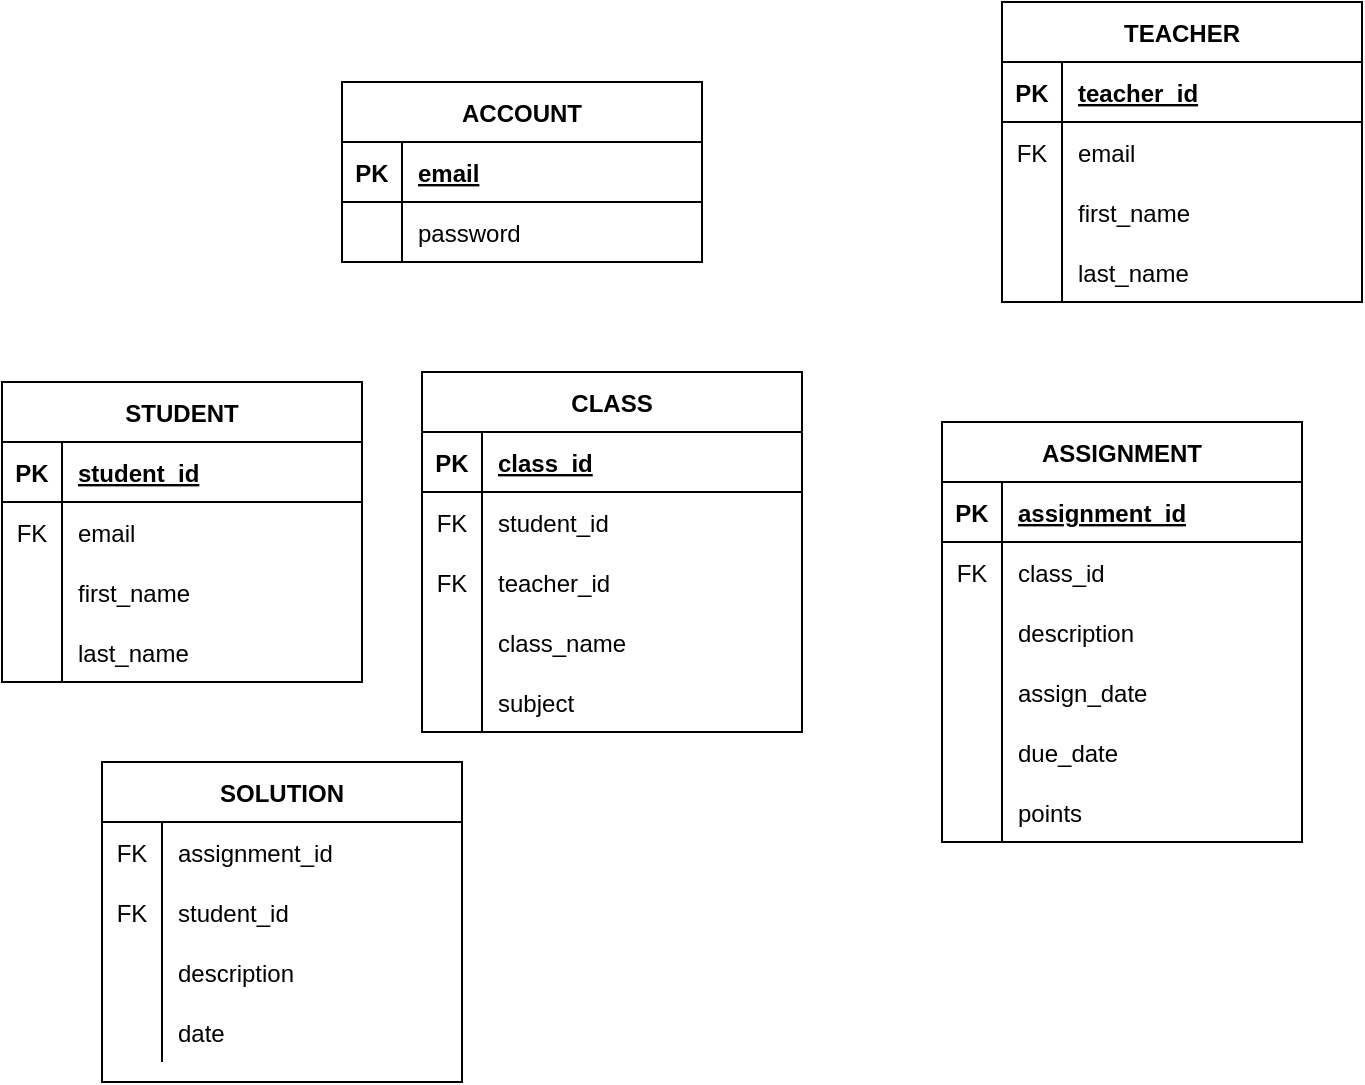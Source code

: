 <mxfile version="14.4.8" type="github">
  <diagram id="h7Mgq1nKrwHUnDW8aEuO" name="Page-2">
    <mxGraphModel dx="1027" dy="524" grid="1" gridSize="10" guides="1" tooltips="1" connect="1" arrows="1" fold="1" page="0" pageScale="1" pageWidth="2000" pageHeight="2000" math="0" shadow="0">
      <root>
        <mxCell id="0fsdl_Q3ISZtDiWajSwE-0" />
        <mxCell id="0fsdl_Q3ISZtDiWajSwE-1" parent="0fsdl_Q3ISZtDiWajSwE-0" />
        <mxCell id="12OBXyWHpZKOOHqGJhEJ-0" value="ACCOUNT" style="shape=table;startSize=30;container=1;collapsible=1;childLayout=tableLayout;fixedRows=1;rowLines=0;fontStyle=1;align=center;resizeLast=1;" parent="0fsdl_Q3ISZtDiWajSwE-1" vertex="1">
          <mxGeometry x="330" y="120" width="180" height="90" as="geometry" />
        </mxCell>
        <mxCell id="12OBXyWHpZKOOHqGJhEJ-1" value="" style="shape=partialRectangle;collapsible=0;dropTarget=0;pointerEvents=0;fillColor=none;top=0;left=0;bottom=1;right=0;points=[[0,0.5],[1,0.5]];portConstraint=eastwest;" parent="12OBXyWHpZKOOHqGJhEJ-0" vertex="1">
          <mxGeometry y="30" width="180" height="30" as="geometry" />
        </mxCell>
        <mxCell id="12OBXyWHpZKOOHqGJhEJ-2" value="PK" style="shape=partialRectangle;connectable=0;fillColor=none;top=0;left=0;bottom=0;right=0;fontStyle=1;overflow=hidden;" parent="12OBXyWHpZKOOHqGJhEJ-1" vertex="1">
          <mxGeometry width="30" height="30" as="geometry" />
        </mxCell>
        <mxCell id="12OBXyWHpZKOOHqGJhEJ-3" value="email" style="shape=partialRectangle;connectable=0;fillColor=none;top=0;left=0;bottom=0;right=0;align=left;spacingLeft=6;fontStyle=5;overflow=hidden;" parent="12OBXyWHpZKOOHqGJhEJ-1" vertex="1">
          <mxGeometry x="30" width="150" height="30" as="geometry" />
        </mxCell>
        <mxCell id="12OBXyWHpZKOOHqGJhEJ-10" value="" style="shape=partialRectangle;collapsible=0;dropTarget=0;pointerEvents=0;fillColor=none;top=0;left=0;bottom=0;right=0;points=[[0,0.5],[1,0.5]];portConstraint=eastwest;" parent="12OBXyWHpZKOOHqGJhEJ-0" vertex="1">
          <mxGeometry y="60" width="180" height="30" as="geometry" />
        </mxCell>
        <mxCell id="12OBXyWHpZKOOHqGJhEJ-11" value="" style="shape=partialRectangle;connectable=0;fillColor=none;top=0;left=0;bottom=0;right=0;editable=1;overflow=hidden;" parent="12OBXyWHpZKOOHqGJhEJ-10" vertex="1">
          <mxGeometry width="30" height="30" as="geometry" />
        </mxCell>
        <mxCell id="12OBXyWHpZKOOHqGJhEJ-12" value="password" style="shape=partialRectangle;connectable=0;fillColor=none;top=0;left=0;bottom=0;right=0;align=left;spacingLeft=6;overflow=hidden;" parent="12OBXyWHpZKOOHqGJhEJ-10" vertex="1">
          <mxGeometry x="30" width="150" height="30" as="geometry" />
        </mxCell>
        <mxCell id="12OBXyWHpZKOOHqGJhEJ-13" value="STUDENT" style="shape=table;startSize=30;container=1;collapsible=1;childLayout=tableLayout;fixedRows=1;rowLines=0;fontStyle=1;align=center;resizeLast=1;" parent="0fsdl_Q3ISZtDiWajSwE-1" vertex="1">
          <mxGeometry x="160" y="270" width="180" height="150" as="geometry" />
        </mxCell>
        <mxCell id="12OBXyWHpZKOOHqGJhEJ-14" value="" style="shape=partialRectangle;collapsible=0;dropTarget=0;pointerEvents=0;fillColor=none;top=0;left=0;bottom=1;right=0;points=[[0,0.5],[1,0.5]];portConstraint=eastwest;" parent="12OBXyWHpZKOOHqGJhEJ-13" vertex="1">
          <mxGeometry y="30" width="180" height="30" as="geometry" />
        </mxCell>
        <mxCell id="12OBXyWHpZKOOHqGJhEJ-15" value="PK" style="shape=partialRectangle;connectable=0;fillColor=none;top=0;left=0;bottom=0;right=0;fontStyle=1;overflow=hidden;" parent="12OBXyWHpZKOOHqGJhEJ-14" vertex="1">
          <mxGeometry width="30" height="30" as="geometry" />
        </mxCell>
        <mxCell id="12OBXyWHpZKOOHqGJhEJ-16" value="student_id" style="shape=partialRectangle;connectable=0;fillColor=none;top=0;left=0;bottom=0;right=0;align=left;spacingLeft=6;fontStyle=5;overflow=hidden;" parent="12OBXyWHpZKOOHqGJhEJ-14" vertex="1">
          <mxGeometry x="30" width="150" height="30" as="geometry" />
        </mxCell>
        <mxCell id="12OBXyWHpZKOOHqGJhEJ-17" value="" style="shape=partialRectangle;collapsible=0;dropTarget=0;pointerEvents=0;fillColor=none;top=0;left=0;bottom=0;right=0;points=[[0,0.5],[1,0.5]];portConstraint=eastwest;" parent="12OBXyWHpZKOOHqGJhEJ-13" vertex="1">
          <mxGeometry y="60" width="180" height="30" as="geometry" />
        </mxCell>
        <mxCell id="12OBXyWHpZKOOHqGJhEJ-18" value="FK" style="shape=partialRectangle;connectable=0;fillColor=none;top=0;left=0;bottom=0;right=0;editable=1;overflow=hidden;" parent="12OBXyWHpZKOOHqGJhEJ-17" vertex="1">
          <mxGeometry width="30" height="30" as="geometry" />
        </mxCell>
        <mxCell id="12OBXyWHpZKOOHqGJhEJ-19" value="email" style="shape=partialRectangle;connectable=0;fillColor=none;top=0;left=0;bottom=0;right=0;align=left;spacingLeft=6;overflow=hidden;" parent="12OBXyWHpZKOOHqGJhEJ-17" vertex="1">
          <mxGeometry x="30" width="150" height="30" as="geometry" />
        </mxCell>
        <mxCell id="12OBXyWHpZKOOHqGJhEJ-20" value="" style="shape=partialRectangle;collapsible=0;dropTarget=0;pointerEvents=0;fillColor=none;top=0;left=0;bottom=0;right=0;points=[[0,0.5],[1,0.5]];portConstraint=eastwest;" parent="12OBXyWHpZKOOHqGJhEJ-13" vertex="1">
          <mxGeometry y="90" width="180" height="30" as="geometry" />
        </mxCell>
        <mxCell id="12OBXyWHpZKOOHqGJhEJ-21" value="" style="shape=partialRectangle;connectable=0;fillColor=none;top=0;left=0;bottom=0;right=0;editable=1;overflow=hidden;" parent="12OBXyWHpZKOOHqGJhEJ-20" vertex="1">
          <mxGeometry width="30" height="30" as="geometry" />
        </mxCell>
        <mxCell id="12OBXyWHpZKOOHqGJhEJ-22" value="first_name" style="shape=partialRectangle;connectable=0;fillColor=none;top=0;left=0;bottom=0;right=0;align=left;spacingLeft=6;overflow=hidden;" parent="12OBXyWHpZKOOHqGJhEJ-20" vertex="1">
          <mxGeometry x="30" width="150" height="30" as="geometry" />
        </mxCell>
        <mxCell id="12OBXyWHpZKOOHqGJhEJ-23" value="" style="shape=partialRectangle;collapsible=0;dropTarget=0;pointerEvents=0;fillColor=none;top=0;left=0;bottom=0;right=0;points=[[0,0.5],[1,0.5]];portConstraint=eastwest;" parent="12OBXyWHpZKOOHqGJhEJ-13" vertex="1">
          <mxGeometry y="120" width="180" height="30" as="geometry" />
        </mxCell>
        <mxCell id="12OBXyWHpZKOOHqGJhEJ-24" value="" style="shape=partialRectangle;connectable=0;fillColor=none;top=0;left=0;bottom=0;right=0;editable=1;overflow=hidden;" parent="12OBXyWHpZKOOHqGJhEJ-23" vertex="1">
          <mxGeometry width="30" height="30" as="geometry" />
        </mxCell>
        <mxCell id="12OBXyWHpZKOOHqGJhEJ-25" value="last_name" style="shape=partialRectangle;connectable=0;fillColor=none;top=0;left=0;bottom=0;right=0;align=left;spacingLeft=6;overflow=hidden;" parent="12OBXyWHpZKOOHqGJhEJ-23" vertex="1">
          <mxGeometry x="30" width="150" height="30" as="geometry" />
        </mxCell>
        <mxCell id="12OBXyWHpZKOOHqGJhEJ-26" value="TEACHER" style="shape=table;startSize=30;container=1;collapsible=1;childLayout=tableLayout;fixedRows=1;rowLines=0;fontStyle=1;align=center;resizeLast=1;" parent="0fsdl_Q3ISZtDiWajSwE-1" vertex="1">
          <mxGeometry x="660" y="80" width="180" height="150" as="geometry" />
        </mxCell>
        <mxCell id="12OBXyWHpZKOOHqGJhEJ-27" value="" style="shape=partialRectangle;collapsible=0;dropTarget=0;pointerEvents=0;fillColor=none;top=0;left=0;bottom=1;right=0;points=[[0,0.5],[1,0.5]];portConstraint=eastwest;" parent="12OBXyWHpZKOOHqGJhEJ-26" vertex="1">
          <mxGeometry y="30" width="180" height="30" as="geometry" />
        </mxCell>
        <mxCell id="12OBXyWHpZKOOHqGJhEJ-28" value="PK" style="shape=partialRectangle;connectable=0;fillColor=none;top=0;left=0;bottom=0;right=0;fontStyle=1;overflow=hidden;" parent="12OBXyWHpZKOOHqGJhEJ-27" vertex="1">
          <mxGeometry width="30" height="30" as="geometry" />
        </mxCell>
        <mxCell id="12OBXyWHpZKOOHqGJhEJ-29" value="teacher_id" style="shape=partialRectangle;connectable=0;fillColor=none;top=0;left=0;bottom=0;right=0;align=left;spacingLeft=6;fontStyle=5;overflow=hidden;" parent="12OBXyWHpZKOOHqGJhEJ-27" vertex="1">
          <mxGeometry x="30" width="150" height="30" as="geometry" />
        </mxCell>
        <mxCell id="12OBXyWHpZKOOHqGJhEJ-30" value="" style="shape=partialRectangle;collapsible=0;dropTarget=0;pointerEvents=0;fillColor=none;top=0;left=0;bottom=0;right=0;points=[[0,0.5],[1,0.5]];portConstraint=eastwest;" parent="12OBXyWHpZKOOHqGJhEJ-26" vertex="1">
          <mxGeometry y="60" width="180" height="30" as="geometry" />
        </mxCell>
        <mxCell id="12OBXyWHpZKOOHqGJhEJ-31" value="FK" style="shape=partialRectangle;connectable=0;fillColor=none;top=0;left=0;bottom=0;right=0;editable=1;overflow=hidden;" parent="12OBXyWHpZKOOHqGJhEJ-30" vertex="1">
          <mxGeometry width="30" height="30" as="geometry" />
        </mxCell>
        <mxCell id="12OBXyWHpZKOOHqGJhEJ-32" value="email" style="shape=partialRectangle;connectable=0;fillColor=none;top=0;left=0;bottom=0;right=0;align=left;spacingLeft=6;overflow=hidden;" parent="12OBXyWHpZKOOHqGJhEJ-30" vertex="1">
          <mxGeometry x="30" width="150" height="30" as="geometry" />
        </mxCell>
        <mxCell id="12OBXyWHpZKOOHqGJhEJ-33" value="" style="shape=partialRectangle;collapsible=0;dropTarget=0;pointerEvents=0;fillColor=none;top=0;left=0;bottom=0;right=0;points=[[0,0.5],[1,0.5]];portConstraint=eastwest;" parent="12OBXyWHpZKOOHqGJhEJ-26" vertex="1">
          <mxGeometry y="90" width="180" height="30" as="geometry" />
        </mxCell>
        <mxCell id="12OBXyWHpZKOOHqGJhEJ-34" value="" style="shape=partialRectangle;connectable=0;fillColor=none;top=0;left=0;bottom=0;right=0;editable=1;overflow=hidden;" parent="12OBXyWHpZKOOHqGJhEJ-33" vertex="1">
          <mxGeometry width="30" height="30" as="geometry" />
        </mxCell>
        <mxCell id="12OBXyWHpZKOOHqGJhEJ-35" value="first_name" style="shape=partialRectangle;connectable=0;fillColor=none;top=0;left=0;bottom=0;right=0;align=left;spacingLeft=6;overflow=hidden;" parent="12OBXyWHpZKOOHqGJhEJ-33" vertex="1">
          <mxGeometry x="30" width="150" height="30" as="geometry" />
        </mxCell>
        <mxCell id="12OBXyWHpZKOOHqGJhEJ-36" value="" style="shape=partialRectangle;collapsible=0;dropTarget=0;pointerEvents=0;fillColor=none;top=0;left=0;bottom=0;right=0;points=[[0,0.5],[1,0.5]];portConstraint=eastwest;" parent="12OBXyWHpZKOOHqGJhEJ-26" vertex="1">
          <mxGeometry y="120" width="180" height="30" as="geometry" />
        </mxCell>
        <mxCell id="12OBXyWHpZKOOHqGJhEJ-37" value="" style="shape=partialRectangle;connectable=0;fillColor=none;top=0;left=0;bottom=0;right=0;editable=1;overflow=hidden;" parent="12OBXyWHpZKOOHqGJhEJ-36" vertex="1">
          <mxGeometry width="30" height="30" as="geometry" />
        </mxCell>
        <mxCell id="12OBXyWHpZKOOHqGJhEJ-38" value="last_name" style="shape=partialRectangle;connectable=0;fillColor=none;top=0;left=0;bottom=0;right=0;align=left;spacingLeft=6;overflow=hidden;" parent="12OBXyWHpZKOOHqGJhEJ-36" vertex="1">
          <mxGeometry x="30" width="150" height="30" as="geometry" />
        </mxCell>
        <mxCell id="12OBXyWHpZKOOHqGJhEJ-39" value="CLASS" style="shape=table;startSize=30;container=1;collapsible=1;childLayout=tableLayout;fixedRows=1;rowLines=0;fontStyle=1;align=center;resizeLast=1;" parent="0fsdl_Q3ISZtDiWajSwE-1" vertex="1">
          <mxGeometry x="370" y="265" width="190" height="180" as="geometry" />
        </mxCell>
        <mxCell id="12OBXyWHpZKOOHqGJhEJ-40" value="" style="shape=partialRectangle;collapsible=0;dropTarget=0;pointerEvents=0;fillColor=none;top=0;left=0;bottom=1;right=0;points=[[0,0.5],[1,0.5]];portConstraint=eastwest;" parent="12OBXyWHpZKOOHqGJhEJ-39" vertex="1">
          <mxGeometry y="30" width="190" height="30" as="geometry" />
        </mxCell>
        <mxCell id="12OBXyWHpZKOOHqGJhEJ-41" value="PK" style="shape=partialRectangle;connectable=0;fillColor=none;top=0;left=0;bottom=0;right=0;fontStyle=1;overflow=hidden;" parent="12OBXyWHpZKOOHqGJhEJ-40" vertex="1">
          <mxGeometry width="30" height="30" as="geometry" />
        </mxCell>
        <mxCell id="12OBXyWHpZKOOHqGJhEJ-42" value="class_id" style="shape=partialRectangle;connectable=0;fillColor=none;top=0;left=0;bottom=0;right=0;align=left;spacingLeft=6;fontStyle=5;overflow=hidden;" parent="12OBXyWHpZKOOHqGJhEJ-40" vertex="1">
          <mxGeometry x="30" width="160" height="30" as="geometry" />
        </mxCell>
        <mxCell id="12OBXyWHpZKOOHqGJhEJ-43" value="" style="shape=partialRectangle;collapsible=0;dropTarget=0;pointerEvents=0;fillColor=none;top=0;left=0;bottom=0;right=0;points=[[0,0.5],[1,0.5]];portConstraint=eastwest;" parent="12OBXyWHpZKOOHqGJhEJ-39" vertex="1">
          <mxGeometry y="60" width="190" height="30" as="geometry" />
        </mxCell>
        <mxCell id="12OBXyWHpZKOOHqGJhEJ-44" value="FK" style="shape=partialRectangle;connectable=0;fillColor=none;top=0;left=0;bottom=0;right=0;editable=1;overflow=hidden;" parent="12OBXyWHpZKOOHqGJhEJ-43" vertex="1">
          <mxGeometry width="30" height="30" as="geometry" />
        </mxCell>
        <mxCell id="12OBXyWHpZKOOHqGJhEJ-45" value="student_id" style="shape=partialRectangle;connectable=0;fillColor=none;top=0;left=0;bottom=0;right=0;align=left;spacingLeft=6;overflow=hidden;" parent="12OBXyWHpZKOOHqGJhEJ-43" vertex="1">
          <mxGeometry x="30" width="160" height="30" as="geometry" />
        </mxCell>
        <mxCell id="12OBXyWHpZKOOHqGJhEJ-46" value="" style="shape=partialRectangle;collapsible=0;dropTarget=0;pointerEvents=0;fillColor=none;top=0;left=0;bottom=0;right=0;points=[[0,0.5],[1,0.5]];portConstraint=eastwest;" parent="12OBXyWHpZKOOHqGJhEJ-39" vertex="1">
          <mxGeometry y="90" width="190" height="30" as="geometry" />
        </mxCell>
        <mxCell id="12OBXyWHpZKOOHqGJhEJ-47" value="FK" style="shape=partialRectangle;connectable=0;fillColor=none;top=0;left=0;bottom=0;right=0;editable=1;overflow=hidden;" parent="12OBXyWHpZKOOHqGJhEJ-46" vertex="1">
          <mxGeometry width="30" height="30" as="geometry" />
        </mxCell>
        <mxCell id="12OBXyWHpZKOOHqGJhEJ-48" value="teacher_id" style="shape=partialRectangle;connectable=0;fillColor=none;top=0;left=0;bottom=0;right=0;align=left;spacingLeft=6;overflow=hidden;" parent="12OBXyWHpZKOOHqGJhEJ-46" vertex="1">
          <mxGeometry x="30" width="160" height="30" as="geometry" />
        </mxCell>
        <mxCell id="12OBXyWHpZKOOHqGJhEJ-49" value="" style="shape=partialRectangle;collapsible=0;dropTarget=0;pointerEvents=0;fillColor=none;top=0;left=0;bottom=0;right=0;points=[[0,0.5],[1,0.5]];portConstraint=eastwest;" parent="12OBXyWHpZKOOHqGJhEJ-39" vertex="1">
          <mxGeometry y="120" width="190" height="30" as="geometry" />
        </mxCell>
        <mxCell id="12OBXyWHpZKOOHqGJhEJ-50" value="" style="shape=partialRectangle;connectable=0;fillColor=none;top=0;left=0;bottom=0;right=0;editable=1;overflow=hidden;" parent="12OBXyWHpZKOOHqGJhEJ-49" vertex="1">
          <mxGeometry width="30" height="30" as="geometry" />
        </mxCell>
        <mxCell id="12OBXyWHpZKOOHqGJhEJ-51" value="class_name" style="shape=partialRectangle;connectable=0;fillColor=none;top=0;left=0;bottom=0;right=0;align=left;spacingLeft=6;overflow=hidden;" parent="12OBXyWHpZKOOHqGJhEJ-49" vertex="1">
          <mxGeometry x="30" width="160" height="30" as="geometry" />
        </mxCell>
        <mxCell id="12OBXyWHpZKOOHqGJhEJ-55" value="" style="shape=partialRectangle;collapsible=0;dropTarget=0;pointerEvents=0;fillColor=none;top=0;left=0;bottom=0;right=0;points=[[0,0.5],[1,0.5]];portConstraint=eastwest;" parent="12OBXyWHpZKOOHqGJhEJ-39" vertex="1">
          <mxGeometry y="150" width="190" height="30" as="geometry" />
        </mxCell>
        <mxCell id="12OBXyWHpZKOOHqGJhEJ-56" value="" style="shape=partialRectangle;connectable=0;fillColor=none;top=0;left=0;bottom=0;right=0;editable=1;overflow=hidden;" parent="12OBXyWHpZKOOHqGJhEJ-55" vertex="1">
          <mxGeometry width="30" height="30" as="geometry" />
        </mxCell>
        <mxCell id="12OBXyWHpZKOOHqGJhEJ-57" value="subject" style="shape=partialRectangle;connectable=0;fillColor=none;top=0;left=0;bottom=0;right=0;align=left;spacingLeft=6;overflow=hidden;" parent="12OBXyWHpZKOOHqGJhEJ-55" vertex="1">
          <mxGeometry x="30" width="160" height="30" as="geometry" />
        </mxCell>
        <mxCell id="12OBXyWHpZKOOHqGJhEJ-61" value="ASSIGNMENT" style="shape=table;startSize=30;container=1;collapsible=1;childLayout=tableLayout;fixedRows=1;rowLines=0;fontStyle=1;align=center;resizeLast=1;" parent="0fsdl_Q3ISZtDiWajSwE-1" vertex="1">
          <mxGeometry x="630" y="290" width="180" height="210" as="geometry" />
        </mxCell>
        <mxCell id="12OBXyWHpZKOOHqGJhEJ-62" value="" style="shape=partialRectangle;collapsible=0;dropTarget=0;pointerEvents=0;fillColor=none;top=0;left=0;bottom=1;right=0;points=[[0,0.5],[1,0.5]];portConstraint=eastwest;" parent="12OBXyWHpZKOOHqGJhEJ-61" vertex="1">
          <mxGeometry y="30" width="180" height="30" as="geometry" />
        </mxCell>
        <mxCell id="12OBXyWHpZKOOHqGJhEJ-63" value="PK" style="shape=partialRectangle;connectable=0;fillColor=none;top=0;left=0;bottom=0;right=0;fontStyle=1;overflow=hidden;" parent="12OBXyWHpZKOOHqGJhEJ-62" vertex="1">
          <mxGeometry width="30" height="30" as="geometry" />
        </mxCell>
        <mxCell id="12OBXyWHpZKOOHqGJhEJ-64" value="assignment_id" style="shape=partialRectangle;connectable=0;fillColor=none;top=0;left=0;bottom=0;right=0;align=left;spacingLeft=6;fontStyle=5;overflow=hidden;" parent="12OBXyWHpZKOOHqGJhEJ-62" vertex="1">
          <mxGeometry x="30" width="150" height="30" as="geometry" />
        </mxCell>
        <mxCell id="12OBXyWHpZKOOHqGJhEJ-65" value="" style="shape=partialRectangle;collapsible=0;dropTarget=0;pointerEvents=0;fillColor=none;top=0;left=0;bottom=0;right=0;points=[[0,0.5],[1,0.5]];portConstraint=eastwest;" parent="12OBXyWHpZKOOHqGJhEJ-61" vertex="1">
          <mxGeometry y="60" width="180" height="30" as="geometry" />
        </mxCell>
        <mxCell id="12OBXyWHpZKOOHqGJhEJ-66" value="FK" style="shape=partialRectangle;connectable=0;fillColor=none;top=0;left=0;bottom=0;right=0;editable=1;overflow=hidden;" parent="12OBXyWHpZKOOHqGJhEJ-65" vertex="1">
          <mxGeometry width="30" height="30" as="geometry" />
        </mxCell>
        <mxCell id="12OBXyWHpZKOOHqGJhEJ-67" value="class_id" style="shape=partialRectangle;connectable=0;fillColor=none;top=0;left=0;bottom=0;right=0;align=left;spacingLeft=6;overflow=hidden;" parent="12OBXyWHpZKOOHqGJhEJ-65" vertex="1">
          <mxGeometry x="30" width="150" height="30" as="geometry" />
        </mxCell>
        <mxCell id="mvK99_5NKyyXcROeSMpU-6" value="" style="shape=partialRectangle;collapsible=0;dropTarget=0;pointerEvents=0;fillColor=none;top=0;left=0;bottom=0;right=0;points=[[0,0.5],[1,0.5]];portConstraint=eastwest;" vertex="1" parent="12OBXyWHpZKOOHqGJhEJ-61">
          <mxGeometry y="90" width="180" height="30" as="geometry" />
        </mxCell>
        <mxCell id="mvK99_5NKyyXcROeSMpU-7" value="" style="shape=partialRectangle;connectable=0;fillColor=none;top=0;left=0;bottom=0;right=0;editable=1;overflow=hidden;" vertex="1" parent="mvK99_5NKyyXcROeSMpU-6">
          <mxGeometry width="30" height="30" as="geometry" />
        </mxCell>
        <mxCell id="mvK99_5NKyyXcROeSMpU-8" value="description" style="shape=partialRectangle;connectable=0;fillColor=none;top=0;left=0;bottom=0;right=0;align=left;spacingLeft=6;overflow=hidden;" vertex="1" parent="mvK99_5NKyyXcROeSMpU-6">
          <mxGeometry x="30" width="150" height="30" as="geometry" />
        </mxCell>
        <mxCell id="12OBXyWHpZKOOHqGJhEJ-68" value="" style="shape=partialRectangle;collapsible=0;dropTarget=0;pointerEvents=0;fillColor=none;top=0;left=0;bottom=0;right=0;points=[[0,0.5],[1,0.5]];portConstraint=eastwest;" parent="12OBXyWHpZKOOHqGJhEJ-61" vertex="1">
          <mxGeometry y="120" width="180" height="30" as="geometry" />
        </mxCell>
        <mxCell id="12OBXyWHpZKOOHqGJhEJ-69" value="" style="shape=partialRectangle;connectable=0;fillColor=none;top=0;left=0;bottom=0;right=0;editable=1;overflow=hidden;" parent="12OBXyWHpZKOOHqGJhEJ-68" vertex="1">
          <mxGeometry width="30" height="30" as="geometry" />
        </mxCell>
        <mxCell id="12OBXyWHpZKOOHqGJhEJ-70" value="assign_date" style="shape=partialRectangle;connectable=0;fillColor=none;top=0;left=0;bottom=0;right=0;align=left;spacingLeft=6;overflow=hidden;" parent="12OBXyWHpZKOOHqGJhEJ-68" vertex="1">
          <mxGeometry x="30" width="150" height="30" as="geometry" />
        </mxCell>
        <mxCell id="12OBXyWHpZKOOHqGJhEJ-71" value="" style="shape=partialRectangle;collapsible=0;dropTarget=0;pointerEvents=0;fillColor=none;top=0;left=0;bottom=0;right=0;points=[[0,0.5],[1,0.5]];portConstraint=eastwest;" parent="12OBXyWHpZKOOHqGJhEJ-61" vertex="1">
          <mxGeometry y="150" width="180" height="30" as="geometry" />
        </mxCell>
        <mxCell id="12OBXyWHpZKOOHqGJhEJ-72" value="" style="shape=partialRectangle;connectable=0;fillColor=none;top=0;left=0;bottom=0;right=0;editable=1;overflow=hidden;" parent="12OBXyWHpZKOOHqGJhEJ-71" vertex="1">
          <mxGeometry width="30" height="30" as="geometry" />
        </mxCell>
        <mxCell id="12OBXyWHpZKOOHqGJhEJ-73" value="due_date" style="shape=partialRectangle;connectable=0;fillColor=none;top=0;left=0;bottom=0;right=0;align=left;spacingLeft=6;overflow=hidden;" parent="12OBXyWHpZKOOHqGJhEJ-71" vertex="1">
          <mxGeometry x="30" width="150" height="30" as="geometry" />
        </mxCell>
        <mxCell id="mvK99_5NKyyXcROeSMpU-0" value="" style="shape=partialRectangle;collapsible=0;dropTarget=0;pointerEvents=0;fillColor=none;top=0;left=0;bottom=0;right=0;points=[[0,0.5],[1,0.5]];portConstraint=eastwest;" vertex="1" parent="12OBXyWHpZKOOHqGJhEJ-61">
          <mxGeometry y="180" width="180" height="30" as="geometry" />
        </mxCell>
        <mxCell id="mvK99_5NKyyXcROeSMpU-1" value="" style="shape=partialRectangle;connectable=0;fillColor=none;top=0;left=0;bottom=0;right=0;editable=1;overflow=hidden;" vertex="1" parent="mvK99_5NKyyXcROeSMpU-0">
          <mxGeometry width="30" height="30" as="geometry" />
        </mxCell>
        <mxCell id="mvK99_5NKyyXcROeSMpU-2" value="points" style="shape=partialRectangle;connectable=0;fillColor=none;top=0;left=0;bottom=0;right=0;align=left;spacingLeft=6;overflow=hidden;" vertex="1" parent="mvK99_5NKyyXcROeSMpU-0">
          <mxGeometry x="30" width="150" height="30" as="geometry" />
        </mxCell>
        <mxCell id="mvK99_5NKyyXcROeSMpU-9" value="SOLUTION" style="shape=table;startSize=30;container=1;collapsible=1;childLayout=tableLayout;fixedRows=1;rowLines=0;fontStyle=1;align=center;resizeLast=1;" vertex="1" parent="0fsdl_Q3ISZtDiWajSwE-1">
          <mxGeometry x="210" y="460" width="180" height="160" as="geometry" />
        </mxCell>
        <mxCell id="mvK99_5NKyyXcROeSMpU-13" value="" style="shape=partialRectangle;collapsible=0;dropTarget=0;pointerEvents=0;fillColor=none;top=0;left=0;bottom=0;right=0;points=[[0,0.5],[1,0.5]];portConstraint=eastwest;" vertex="1" parent="mvK99_5NKyyXcROeSMpU-9">
          <mxGeometry y="30" width="180" height="30" as="geometry" />
        </mxCell>
        <mxCell id="mvK99_5NKyyXcROeSMpU-14" value="FK" style="shape=partialRectangle;connectable=0;fillColor=none;top=0;left=0;bottom=0;right=0;editable=1;overflow=hidden;" vertex="1" parent="mvK99_5NKyyXcROeSMpU-13">
          <mxGeometry width="30" height="30" as="geometry" />
        </mxCell>
        <mxCell id="mvK99_5NKyyXcROeSMpU-15" value="assignment_id" style="shape=partialRectangle;connectable=0;fillColor=none;top=0;left=0;bottom=0;right=0;align=left;spacingLeft=6;overflow=hidden;" vertex="1" parent="mvK99_5NKyyXcROeSMpU-13">
          <mxGeometry x="30" width="150" height="30" as="geometry" />
        </mxCell>
        <mxCell id="mvK99_5NKyyXcROeSMpU-16" value="" style="shape=partialRectangle;collapsible=0;dropTarget=0;pointerEvents=0;fillColor=none;top=0;left=0;bottom=0;right=0;points=[[0,0.5],[1,0.5]];portConstraint=eastwest;" vertex="1" parent="mvK99_5NKyyXcROeSMpU-9">
          <mxGeometry y="60" width="180" height="30" as="geometry" />
        </mxCell>
        <mxCell id="mvK99_5NKyyXcROeSMpU-17" value="FK" style="shape=partialRectangle;connectable=0;fillColor=none;top=0;left=0;bottom=0;right=0;editable=1;overflow=hidden;" vertex="1" parent="mvK99_5NKyyXcROeSMpU-16">
          <mxGeometry width="30" height="30" as="geometry" />
        </mxCell>
        <mxCell id="mvK99_5NKyyXcROeSMpU-18" value="student_id" style="shape=partialRectangle;connectable=0;fillColor=none;top=0;left=0;bottom=0;right=0;align=left;spacingLeft=6;overflow=hidden;" vertex="1" parent="mvK99_5NKyyXcROeSMpU-16">
          <mxGeometry x="30" width="150" height="30" as="geometry" />
        </mxCell>
        <mxCell id="mvK99_5NKyyXcROeSMpU-19" value="" style="shape=partialRectangle;collapsible=0;dropTarget=0;pointerEvents=0;fillColor=none;top=0;left=0;bottom=0;right=0;points=[[0,0.5],[1,0.5]];portConstraint=eastwest;" vertex="1" parent="mvK99_5NKyyXcROeSMpU-9">
          <mxGeometry y="90" width="180" height="30" as="geometry" />
        </mxCell>
        <mxCell id="mvK99_5NKyyXcROeSMpU-20" value="" style="shape=partialRectangle;connectable=0;fillColor=none;top=0;left=0;bottom=0;right=0;editable=1;overflow=hidden;" vertex="1" parent="mvK99_5NKyyXcROeSMpU-19">
          <mxGeometry width="30" height="30" as="geometry" />
        </mxCell>
        <mxCell id="mvK99_5NKyyXcROeSMpU-21" value="description" style="shape=partialRectangle;connectable=0;fillColor=none;top=0;left=0;bottom=0;right=0;align=left;spacingLeft=6;overflow=hidden;" vertex="1" parent="mvK99_5NKyyXcROeSMpU-19">
          <mxGeometry x="30" width="150" height="30" as="geometry" />
        </mxCell>
        <mxCell id="mvK99_5NKyyXcROeSMpU-22" value="" style="shape=partialRectangle;collapsible=0;dropTarget=0;pointerEvents=0;fillColor=none;top=0;left=0;bottom=0;right=0;points=[[0,0.5],[1,0.5]];portConstraint=eastwest;" vertex="1" parent="mvK99_5NKyyXcROeSMpU-9">
          <mxGeometry y="120" width="180" height="30" as="geometry" />
        </mxCell>
        <mxCell id="mvK99_5NKyyXcROeSMpU-23" value="" style="shape=partialRectangle;connectable=0;fillColor=none;top=0;left=0;bottom=0;right=0;editable=1;overflow=hidden;" vertex="1" parent="mvK99_5NKyyXcROeSMpU-22">
          <mxGeometry width="30" height="30" as="geometry" />
        </mxCell>
        <mxCell id="mvK99_5NKyyXcROeSMpU-24" value="date" style="shape=partialRectangle;connectable=0;fillColor=none;top=0;left=0;bottom=0;right=0;align=left;spacingLeft=6;overflow=hidden;" vertex="1" parent="mvK99_5NKyyXcROeSMpU-22">
          <mxGeometry x="30" width="150" height="30" as="geometry" />
        </mxCell>
      </root>
    </mxGraphModel>
  </diagram>
</mxfile>
